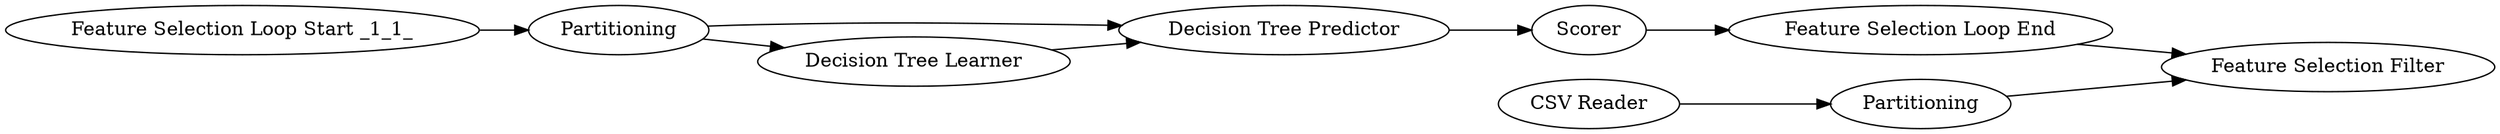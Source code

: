 digraph {
	778 -> 3
	12 -> 13
	6 -> 11
	13 -> 2
	8 -> 6
	6 -> 12
	11 -> 12
	2 -> 3
	779 -> 778
	13 [label=Scorer]
	778 [label=Partitioning]
	11 [label="Decision Tree Learner"]
	6 [label=Partitioning]
	8 [label="Feature Selection Loop Start _1_1_"]
	779 [label="CSV Reader"]
	3 [label="Feature Selection Filter"]
	2 [label="Feature Selection Loop End"]
	12 [label="Decision Tree Predictor"]
	rankdir=LR
}
